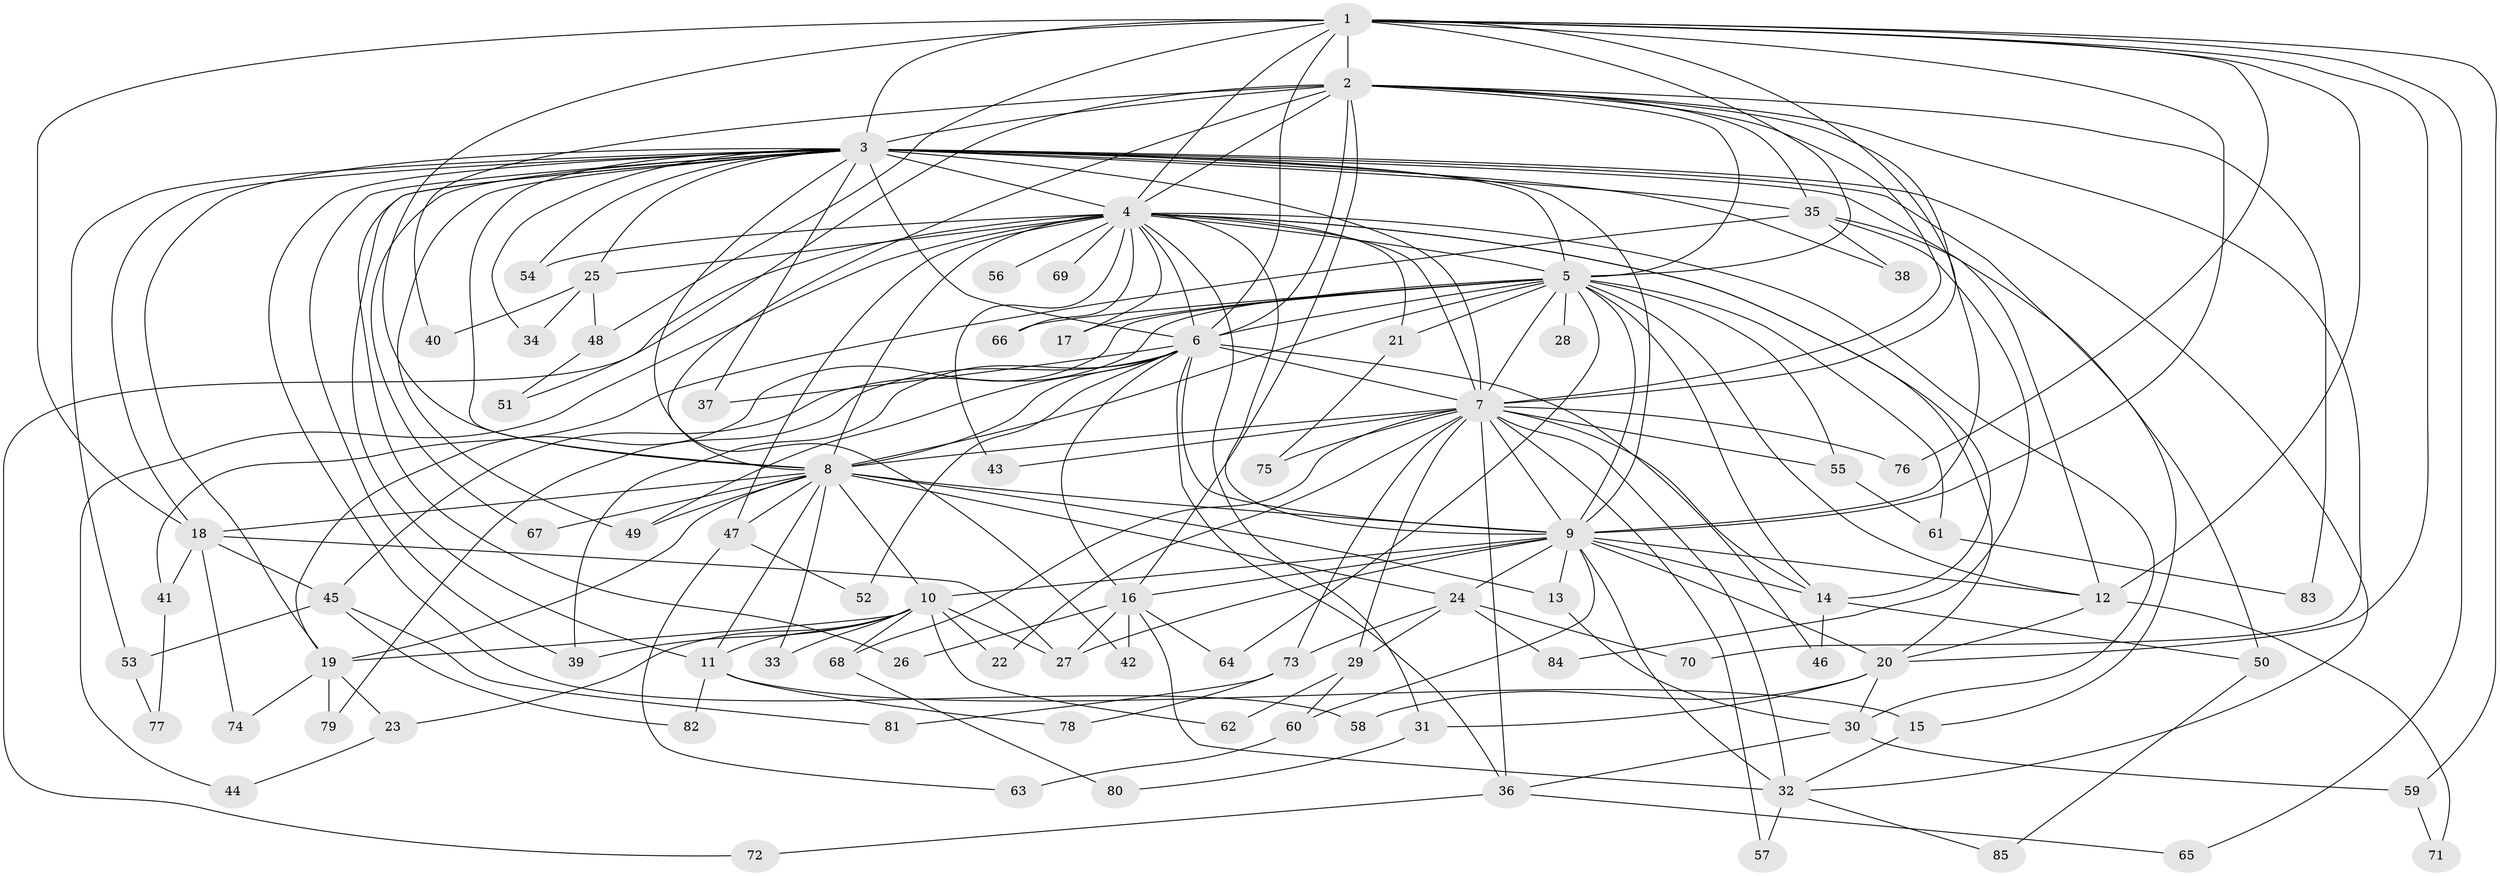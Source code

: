 // original degree distribution, {19: 0.008264462809917356, 18: 0.008264462809917356, 17: 0.01652892561983471, 27: 0.008264462809917356, 23: 0.008264462809917356, 22: 0.008264462809917356, 24: 0.008264462809917356, 20: 0.008264462809917356, 25: 0.008264462809917356, 3: 0.21487603305785125, 11: 0.008264462809917356, 6: 0.049586776859504134, 4: 0.09917355371900827, 2: 0.5041322314049587, 7: 0.008264462809917356, 5: 0.03305785123966942}
// Generated by graph-tools (version 1.1) at 2025/49/03/04/25 22:49:34]
// undirected, 85 vertices, 205 edges
graph export_dot {
  node [color=gray90,style=filled];
  1;
  2;
  3;
  4;
  5;
  6;
  7;
  8;
  9;
  10;
  11;
  12;
  13;
  14;
  15;
  16;
  17;
  18;
  19;
  20;
  21;
  22;
  23;
  24;
  25;
  26;
  27;
  28;
  29;
  30;
  31;
  32;
  33;
  34;
  35;
  36;
  37;
  38;
  39;
  40;
  41;
  42;
  43;
  44;
  45;
  46;
  47;
  48;
  49;
  50;
  51;
  52;
  53;
  54;
  55;
  56;
  57;
  58;
  59;
  60;
  61;
  62;
  63;
  64;
  65;
  66;
  67;
  68;
  69;
  70;
  71;
  72;
  73;
  74;
  75;
  76;
  77;
  78;
  79;
  80;
  81;
  82;
  83;
  84;
  85;
  1 -- 2 [weight=1.0];
  1 -- 3 [weight=3.0];
  1 -- 4 [weight=1.0];
  1 -- 5 [weight=1.0];
  1 -- 6 [weight=1.0];
  1 -- 7 [weight=2.0];
  1 -- 8 [weight=3.0];
  1 -- 9 [weight=2.0];
  1 -- 12 [weight=1.0];
  1 -- 18 [weight=1.0];
  1 -- 20 [weight=1.0];
  1 -- 48 [weight=1.0];
  1 -- 59 [weight=1.0];
  1 -- 65 [weight=1.0];
  1 -- 76 [weight=1.0];
  2 -- 3 [weight=3.0];
  2 -- 4 [weight=1.0];
  2 -- 5 [weight=2.0];
  2 -- 6 [weight=2.0];
  2 -- 7 [weight=1.0];
  2 -- 8 [weight=1.0];
  2 -- 9 [weight=1.0];
  2 -- 16 [weight=1.0];
  2 -- 35 [weight=1.0];
  2 -- 40 [weight=1.0];
  2 -- 51 [weight=1.0];
  2 -- 70 [weight=1.0];
  2 -- 83 [weight=1.0];
  3 -- 4 [weight=2.0];
  3 -- 5 [weight=2.0];
  3 -- 6 [weight=2.0];
  3 -- 7 [weight=2.0];
  3 -- 8 [weight=2.0];
  3 -- 9 [weight=3.0];
  3 -- 11 [weight=1.0];
  3 -- 12 [weight=1.0];
  3 -- 15 [weight=1.0];
  3 -- 18 [weight=1.0];
  3 -- 19 [weight=1.0];
  3 -- 25 [weight=1.0];
  3 -- 26 [weight=1.0];
  3 -- 32 [weight=1.0];
  3 -- 34 [weight=1.0];
  3 -- 35 [weight=1.0];
  3 -- 37 [weight=1.0];
  3 -- 38 [weight=1.0];
  3 -- 39 [weight=1.0];
  3 -- 42 [weight=1.0];
  3 -- 49 [weight=1.0];
  3 -- 53 [weight=1.0];
  3 -- 54 [weight=1.0];
  3 -- 58 [weight=1.0];
  3 -- 67 [weight=1.0];
  4 -- 5 [weight=1.0];
  4 -- 6 [weight=1.0];
  4 -- 7 [weight=1.0];
  4 -- 8 [weight=1.0];
  4 -- 9 [weight=1.0];
  4 -- 14 [weight=1.0];
  4 -- 17 [weight=1.0];
  4 -- 20 [weight=1.0];
  4 -- 21 [weight=1.0];
  4 -- 25 [weight=1.0];
  4 -- 30 [weight=1.0];
  4 -- 31 [weight=1.0];
  4 -- 43 [weight=1.0];
  4 -- 44 [weight=1.0];
  4 -- 47 [weight=1.0];
  4 -- 54 [weight=1.0];
  4 -- 56 [weight=1.0];
  4 -- 66 [weight=1.0];
  4 -- 69 [weight=1.0];
  4 -- 72 [weight=1.0];
  5 -- 6 [weight=1.0];
  5 -- 7 [weight=1.0];
  5 -- 8 [weight=1.0];
  5 -- 9 [weight=1.0];
  5 -- 12 [weight=1.0];
  5 -- 14 [weight=2.0];
  5 -- 17 [weight=1.0];
  5 -- 19 [weight=1.0];
  5 -- 21 [weight=1.0];
  5 -- 28 [weight=1.0];
  5 -- 45 [weight=1.0];
  5 -- 55 [weight=1.0];
  5 -- 61 [weight=1.0];
  5 -- 64 [weight=1.0];
  5 -- 66 [weight=1.0];
  6 -- 7 [weight=1.0];
  6 -- 8 [weight=2.0];
  6 -- 9 [weight=1.0];
  6 -- 16 [weight=1.0];
  6 -- 36 [weight=1.0];
  6 -- 37 [weight=1.0];
  6 -- 39 [weight=1.0];
  6 -- 46 [weight=1.0];
  6 -- 49 [weight=1.0];
  6 -- 52 [weight=1.0];
  6 -- 79 [weight=1.0];
  7 -- 8 [weight=1.0];
  7 -- 9 [weight=1.0];
  7 -- 14 [weight=1.0];
  7 -- 22 [weight=1.0];
  7 -- 29 [weight=1.0];
  7 -- 32 [weight=1.0];
  7 -- 36 [weight=1.0];
  7 -- 43 [weight=1.0];
  7 -- 55 [weight=1.0];
  7 -- 57 [weight=1.0];
  7 -- 68 [weight=1.0];
  7 -- 73 [weight=1.0];
  7 -- 75 [weight=1.0];
  7 -- 76 [weight=1.0];
  8 -- 9 [weight=1.0];
  8 -- 10 [weight=1.0];
  8 -- 11 [weight=2.0];
  8 -- 13 [weight=1.0];
  8 -- 18 [weight=2.0];
  8 -- 19 [weight=1.0];
  8 -- 24 [weight=1.0];
  8 -- 33 [weight=1.0];
  8 -- 47 [weight=1.0];
  8 -- 49 [weight=1.0];
  8 -- 67 [weight=1.0];
  9 -- 10 [weight=1.0];
  9 -- 12 [weight=1.0];
  9 -- 13 [weight=1.0];
  9 -- 14 [weight=1.0];
  9 -- 16 [weight=1.0];
  9 -- 20 [weight=1.0];
  9 -- 24 [weight=1.0];
  9 -- 27 [weight=1.0];
  9 -- 32 [weight=1.0];
  9 -- 60 [weight=1.0];
  10 -- 11 [weight=1.0];
  10 -- 19 [weight=1.0];
  10 -- 22 [weight=1.0];
  10 -- 23 [weight=1.0];
  10 -- 27 [weight=1.0];
  10 -- 33 [weight=1.0];
  10 -- 39 [weight=1.0];
  10 -- 62 [weight=1.0];
  10 -- 68 [weight=1.0];
  11 -- 15 [weight=1.0];
  11 -- 78 [weight=1.0];
  11 -- 82 [weight=1.0];
  12 -- 20 [weight=1.0];
  12 -- 71 [weight=1.0];
  13 -- 30 [weight=1.0];
  14 -- 46 [weight=1.0];
  14 -- 50 [weight=1.0];
  15 -- 32 [weight=1.0];
  16 -- 26 [weight=1.0];
  16 -- 27 [weight=1.0];
  16 -- 32 [weight=1.0];
  16 -- 42 [weight=1.0];
  16 -- 64 [weight=1.0];
  18 -- 27 [weight=1.0];
  18 -- 41 [weight=1.0];
  18 -- 45 [weight=1.0];
  18 -- 74 [weight=1.0];
  19 -- 23 [weight=1.0];
  19 -- 74 [weight=1.0];
  19 -- 79 [weight=1.0];
  20 -- 30 [weight=1.0];
  20 -- 31 [weight=1.0];
  20 -- 58 [weight=1.0];
  21 -- 75 [weight=1.0];
  23 -- 44 [weight=1.0];
  24 -- 29 [weight=1.0];
  24 -- 70 [weight=1.0];
  24 -- 73 [weight=1.0];
  24 -- 84 [weight=1.0];
  25 -- 34 [weight=1.0];
  25 -- 40 [weight=1.0];
  25 -- 48 [weight=1.0];
  29 -- 60 [weight=1.0];
  29 -- 62 [weight=1.0];
  30 -- 36 [weight=1.0];
  30 -- 59 [weight=1.0];
  31 -- 80 [weight=1.0];
  32 -- 57 [weight=1.0];
  32 -- 85 [weight=1.0];
  35 -- 38 [weight=1.0];
  35 -- 41 [weight=1.0];
  35 -- 50 [weight=1.0];
  35 -- 84 [weight=1.0];
  36 -- 65 [weight=1.0];
  36 -- 72 [weight=1.0];
  41 -- 77 [weight=1.0];
  45 -- 53 [weight=1.0];
  45 -- 81 [weight=1.0];
  45 -- 82 [weight=1.0];
  47 -- 52 [weight=1.0];
  47 -- 63 [weight=1.0];
  48 -- 51 [weight=1.0];
  50 -- 85 [weight=1.0];
  53 -- 77 [weight=1.0];
  55 -- 61 [weight=1.0];
  59 -- 71 [weight=1.0];
  60 -- 63 [weight=1.0];
  61 -- 83 [weight=1.0];
  68 -- 80 [weight=1.0];
  73 -- 78 [weight=1.0];
  73 -- 81 [weight=1.0];
}
